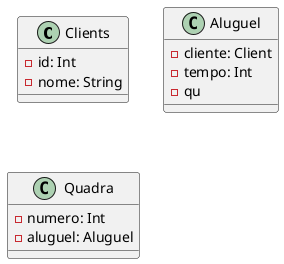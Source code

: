 @startuml ginasio
class Clients {
  - id: Int
  - nome: String
}

class Aluguel {
  - cliente: Client
  - tempo: Int
  - qu
}

class Quadra {
  - numero: Int
  - aluguel: Aluguel
}
@enduml